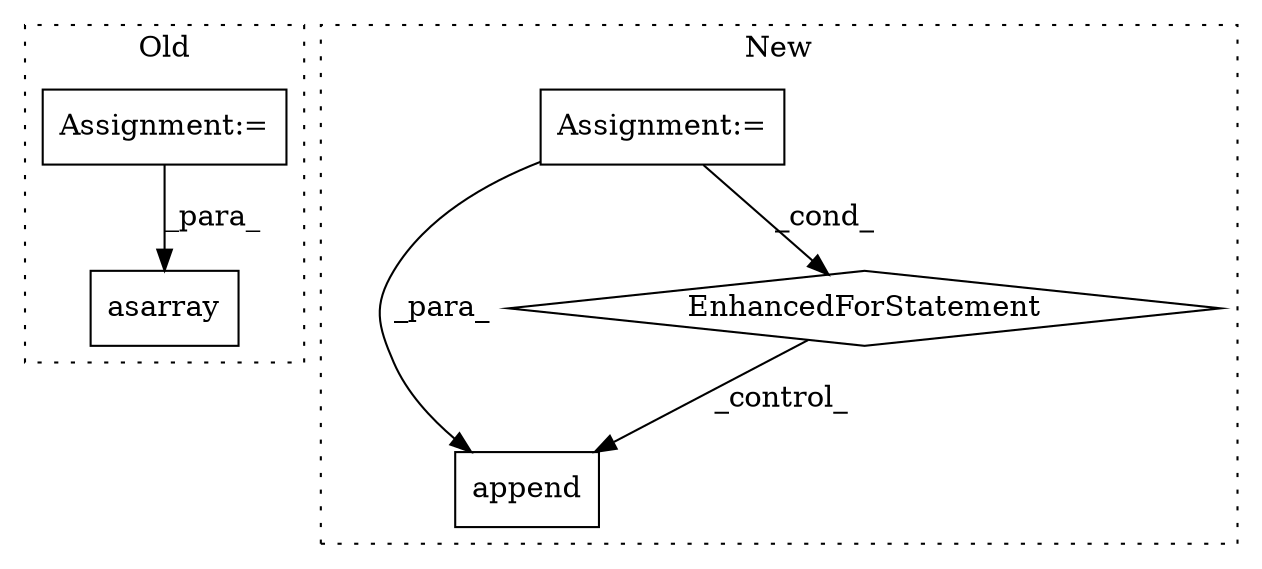 digraph G {
subgraph cluster0 {
1 [label="asarray" a="32" s="5367,5386" l="8,1" shape="box"];
4 [label="Assignment:=" a="7" s="4965" l="24" shape="box"];
label = "Old";
style="dotted";
}
subgraph cluster1 {
2 [label="append" a="32" s="4384,4400" l="7,1" shape="box"];
3 [label="EnhancedForStatement" a="70" s="4188,4288" l="53,2" shape="diamond"];
5 [label="Assignment:=" a="7" s="4188,4288" l="53,2" shape="box"];
label = "New";
style="dotted";
}
3 -> 2 [label="_control_"];
4 -> 1 [label="_para_"];
5 -> 2 [label="_para_"];
5 -> 3 [label="_cond_"];
}